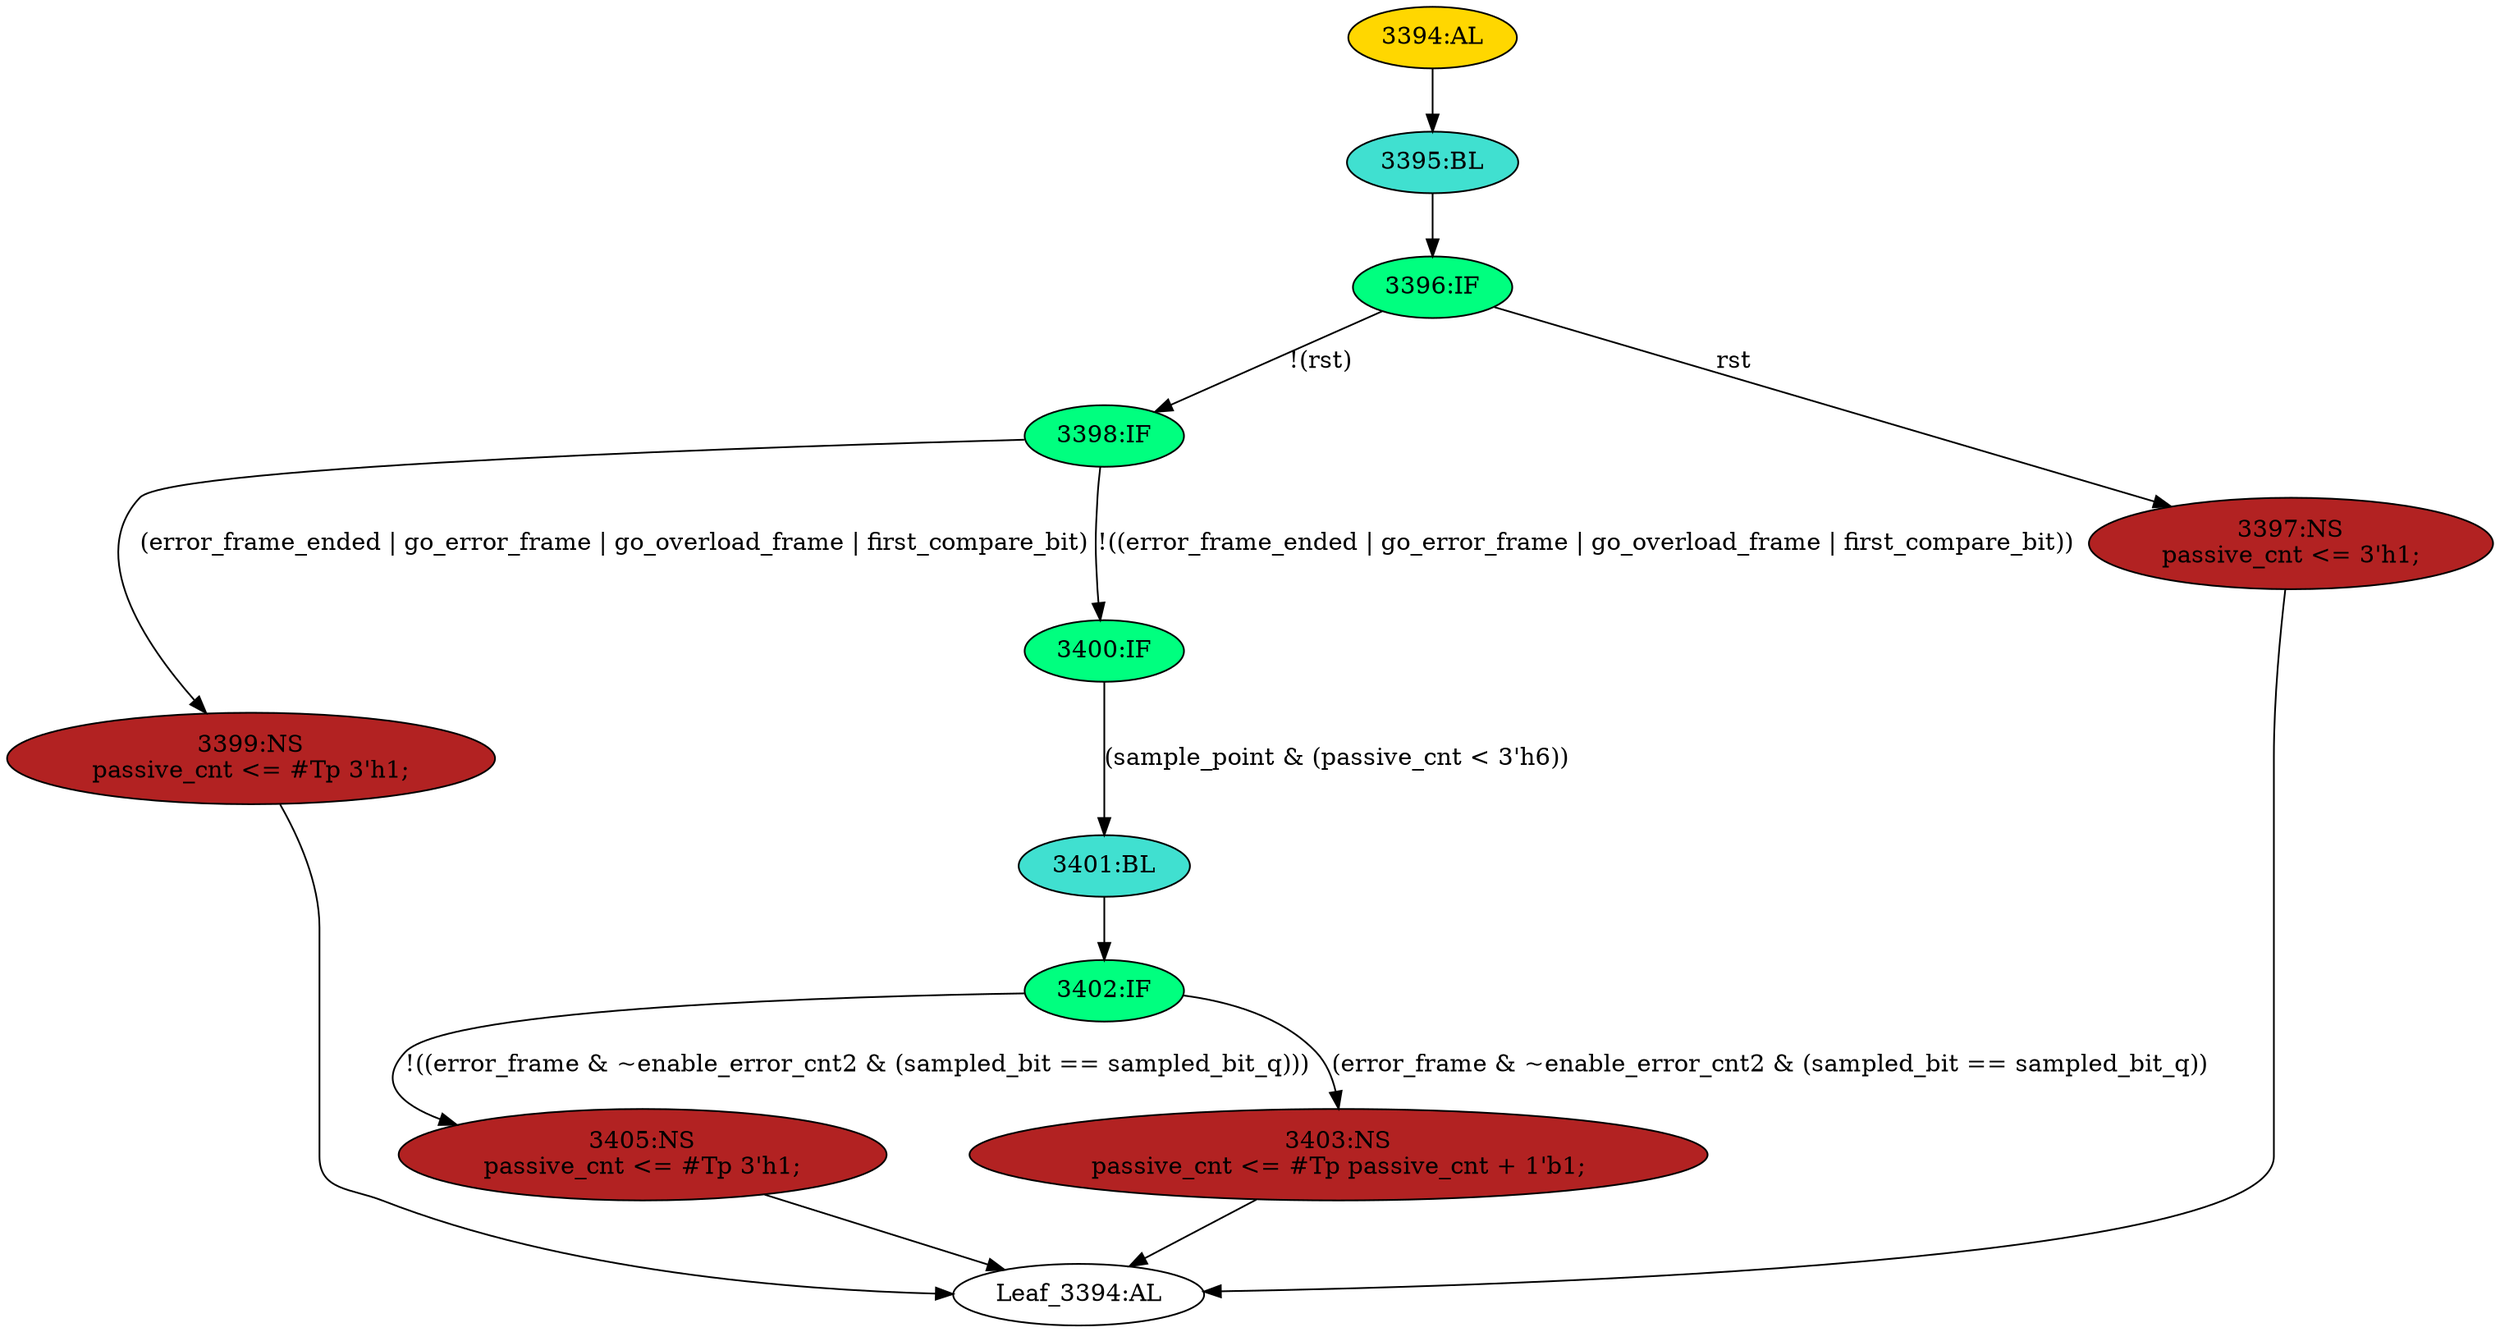 strict digraph "" {
	node [label="\N"];
	"3398:IF"	 [ast="<pyverilog.vparser.ast.IfStatement object at 0x7f44f6b2f610>",
		fillcolor=springgreen,
		label="3398:IF",
		statements="[]",
		style=filled,
		typ=IfStatement];
	"3399:NS"	 [ast="<pyverilog.vparser.ast.NonblockingSubstitution object at 0x7f44f6b2f3d0>",
		fillcolor=firebrick,
		label="3399:NS
passive_cnt <= #Tp 3'h1;",
		statements="[<pyverilog.vparser.ast.NonblockingSubstitution object at 0x7f44f6b2f3d0>]",
		style=filled,
		typ=NonblockingSubstitution];
	"3398:IF" -> "3399:NS"	 [cond="['error_frame_ended', 'go_error_frame', 'go_overload_frame', 'first_compare_bit']",
		label="(error_frame_ended | go_error_frame | go_overload_frame | first_compare_bit)",
		lineno=3398];
	"3400:IF"	 [ast="<pyverilog.vparser.ast.IfStatement object at 0x7f44f6b2f650>",
		fillcolor=springgreen,
		label="3400:IF",
		statements="[]",
		style=filled,
		typ=IfStatement];
	"3398:IF" -> "3400:IF"	 [cond="['error_frame_ended', 'go_error_frame', 'go_overload_frame', 'first_compare_bit']",
		label="!((error_frame_ended | go_error_frame | go_overload_frame | first_compare_bit))",
		lineno=3398];
	"3405:NS"	 [ast="<pyverilog.vparser.ast.NonblockingSubstitution object at 0x7f44f6b1cd10>",
		fillcolor=firebrick,
		label="3405:NS
passive_cnt <= #Tp 3'h1;",
		statements="[<pyverilog.vparser.ast.NonblockingSubstitution object at 0x7f44f6b1cd10>]",
		style=filled,
		typ=NonblockingSubstitution];
	"Leaf_3394:AL"	 [def_var="['passive_cnt']",
		label="Leaf_3394:AL"];
	"3405:NS" -> "Leaf_3394:AL"	 [cond="[]",
		lineno=None];
	"3403:NS"	 [ast="<pyverilog.vparser.ast.NonblockingSubstitution object at 0x7f44f6b1ced0>",
		fillcolor=firebrick,
		label="3403:NS
passive_cnt <= #Tp passive_cnt + 1'b1;",
		statements="[<pyverilog.vparser.ast.NonblockingSubstitution object at 0x7f44f6b1ced0>]",
		style=filled,
		typ=NonblockingSubstitution];
	"3403:NS" -> "Leaf_3394:AL"	 [cond="[]",
		lineno=None];
	"3399:NS" -> "Leaf_3394:AL"	 [cond="[]",
		lineno=None];
	"3395:BL"	 [ast="<pyverilog.vparser.ast.Block object at 0x7f44f6b2f590>",
		fillcolor=turquoise,
		label="3395:BL",
		statements="[]",
		style=filled,
		typ=Block];
	"3396:IF"	 [ast="<pyverilog.vparser.ast.IfStatement object at 0x7f44f6b2f5d0>",
		fillcolor=springgreen,
		label="3396:IF",
		statements="[]",
		style=filled,
		typ=IfStatement];
	"3395:BL" -> "3396:IF"	 [cond="[]",
		lineno=None];
	"3396:IF" -> "3398:IF"	 [cond="['rst']",
		label="!(rst)",
		lineno=3396];
	"3397:NS"	 [ast="<pyverilog.vparser.ast.NonblockingSubstitution object at 0x7f44f6b2fad0>",
		fillcolor=firebrick,
		label="3397:NS
passive_cnt <= 3'h1;",
		statements="[<pyverilog.vparser.ast.NonblockingSubstitution object at 0x7f44f6b2fad0>]",
		style=filled,
		typ=NonblockingSubstitution];
	"3396:IF" -> "3397:NS"	 [cond="['rst']",
		label=rst,
		lineno=3396];
	"3401:BL"	 [ast="<pyverilog.vparser.ast.Block object at 0x7f44f6b1cc90>",
		fillcolor=turquoise,
		label="3401:BL",
		statements="[]",
		style=filled,
		typ=Block];
	"3400:IF" -> "3401:BL"	 [cond="['sample_point', 'passive_cnt']",
		label="(sample_point & (passive_cnt < 3'h6))",
		lineno=3400];
	"3394:AL"	 [ast="<pyverilog.vparser.ast.Always object at 0x7f44f6b2fc50>",
		clk_sens=True,
		fillcolor=gold,
		label="3394:AL",
		sens="['clk', 'rst']",
		statements="[]",
		style=filled,
		typ=Always,
		use_var="['enable_error_cnt2', 'sampled_bit_q', 'passive_cnt', 'first_compare_bit', 'sample_point', 'go_overload_frame', 'sampled_bit', '\
go_error_frame', 'error_frame_ended', 'rst', 'error_frame']"];
	"3394:AL" -> "3395:BL"	 [cond="[]",
		lineno=None];
	"3397:NS" -> "Leaf_3394:AL"	 [cond="[]",
		lineno=None];
	"3402:IF"	 [ast="<pyverilog.vparser.ast.IfStatement object at 0x7f44f6b1ccd0>",
		fillcolor=springgreen,
		label="3402:IF",
		statements="[]",
		style=filled,
		typ=IfStatement];
	"3401:BL" -> "3402:IF"	 [cond="[]",
		lineno=None];
	"3402:IF" -> "3405:NS"	 [cond="['error_frame', 'enable_error_cnt2', 'sampled_bit', 'sampled_bit_q']",
		label="!((error_frame & ~enable_error_cnt2 & (sampled_bit == sampled_bit_q)))",
		lineno=3402];
	"3402:IF" -> "3403:NS"	 [cond="['error_frame', 'enable_error_cnt2', 'sampled_bit', 'sampled_bit_q']",
		label="(error_frame & ~enable_error_cnt2 & (sampled_bit == sampled_bit_q))",
		lineno=3402];
}
